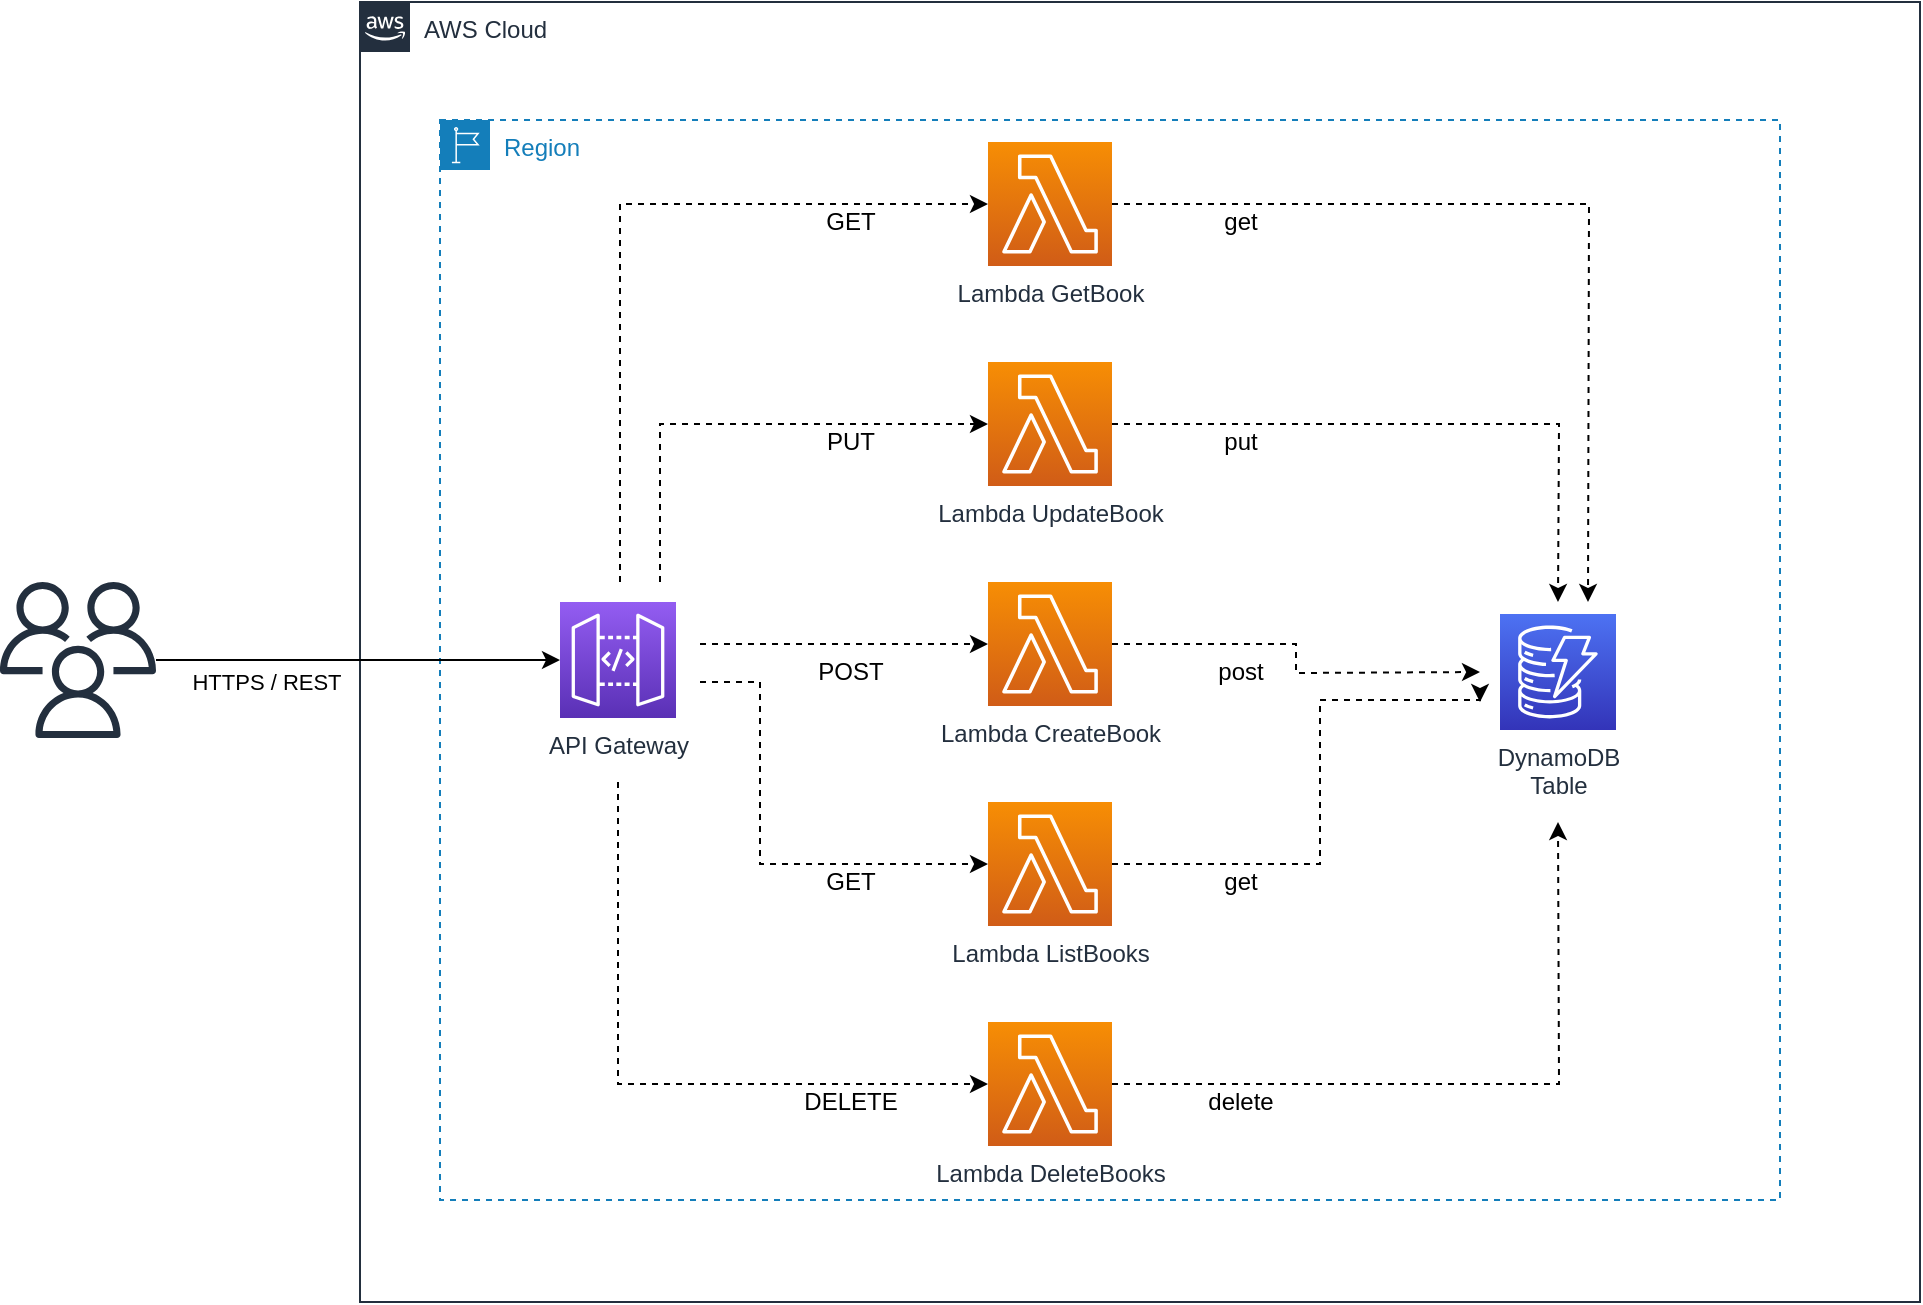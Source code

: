 <mxfile version="14.6.13" type="device"><diagram id="Ht1M8jgEwFfnCIfOTk4-" name="Page-1"><mxGraphModel dx="1106" dy="835" grid="1" gridSize="10" guides="1" tooltips="1" connect="1" arrows="1" fold="1" page="1" pageScale="1" pageWidth="1169" pageHeight="827" math="0" shadow="0"><root><mxCell id="0"/><mxCell id="1" parent="0"/><mxCell id="FqP7iUfW-RrtiVTPv17M-3" value="Region" style="points=[[0,0],[0.25,0],[0.5,0],[0.75,0],[1,0],[1,0.25],[1,0.5],[1,0.75],[1,1],[0.75,1],[0.5,1],[0.25,1],[0,1],[0,0.75],[0,0.5],[0,0.25]];outlineConnect=0;gradientColor=none;html=1;whiteSpace=wrap;fontSize=12;fontStyle=0;shape=mxgraph.aws4.group;grIcon=mxgraph.aws4.group_region;strokeColor=#147EBA;fillColor=none;verticalAlign=top;align=left;spacingLeft=30;fontColor=#147EBA;dashed=1;" parent="1" vertex="1"><mxGeometry x="280" y="109" width="670" height="540" as="geometry"/></mxCell><mxCell id="UEzPUAAOIrF-is8g5C7q-74" value="AWS Cloud" style="points=[[0,0],[0.25,0],[0.5,0],[0.75,0],[1,0],[1,0.25],[1,0.5],[1,0.75],[1,1],[0.75,1],[0.5,1],[0.25,1],[0,1],[0,0.75],[0,0.5],[0,0.25]];outlineConnect=0;gradientColor=none;html=1;whiteSpace=wrap;fontSize=12;fontStyle=0;shape=mxgraph.aws4.group;grIcon=mxgraph.aws4.group_aws_cloud_alt;strokeColor=#232F3E;fillColor=none;verticalAlign=top;align=left;spacingLeft=30;fontColor=#232F3E;dashed=0;labelBackgroundColor=#ffffff;" parent="1" vertex="1"><mxGeometry x="240" y="50" width="780" height="650" as="geometry"/></mxCell><mxCell id="FqP7iUfW-RrtiVTPv17M-4" style="edgeStyle=orthogonalEdgeStyle;rounded=0;orthogonalLoop=1;jettySize=auto;html=1;" parent="1" source="FqP7iUfW-RrtiVTPv17M-1" target="FqP7iUfW-RrtiVTPv17M-2" edge="1"><mxGeometry relative="1" as="geometry"/></mxCell><mxCell id="FqP7iUfW-RrtiVTPv17M-6" value="HTTPS / REST" style="edgeLabel;html=1;align=center;verticalAlign=middle;resizable=0;points=[];" parent="FqP7iUfW-RrtiVTPv17M-4" vertex="1" connectable="0"><mxGeometry x="-0.357" y="-1" relative="1" as="geometry"><mxPoint x="-10" y="10" as="offset"/></mxGeometry></mxCell><mxCell id="FqP7iUfW-RrtiVTPv17M-1" value="" style="outlineConnect=0;fontColor=#232F3E;gradientColor=none;fillColor=#232F3E;strokeColor=none;dashed=0;verticalLabelPosition=bottom;verticalAlign=top;align=center;html=1;fontSize=12;fontStyle=0;aspect=fixed;pointerEvents=1;shape=mxgraph.aws4.users;" parent="1" vertex="1"><mxGeometry x="60" y="340" width="78" height="78" as="geometry"/></mxCell><mxCell id="FqP7iUfW-RrtiVTPv17M-16" style="edgeStyle=orthogonalEdgeStyle;rounded=0;orthogonalLoop=1;jettySize=auto;html=1;entryX=0;entryY=0.5;entryDx=0;entryDy=0;entryPerimeter=0;dashed=1;" parent="1" target="FqP7iUfW-RrtiVTPv17M-13" edge="1"><mxGeometry relative="1" as="geometry"><mxPoint x="369" y="440" as="sourcePoint"/><Array as="points"><mxPoint x="369" y="591"/></Array></mxGeometry></mxCell><mxCell id="FqP7iUfW-RrtiVTPv17M-17" style="edgeStyle=orthogonalEdgeStyle;rounded=0;orthogonalLoop=1;jettySize=auto;html=1;entryX=0;entryY=0.5;entryDx=0;entryDy=0;entryPerimeter=0;dashed=1;" parent="1" target="FqP7iUfW-RrtiVTPv17M-12" edge="1"><mxGeometry relative="1" as="geometry"><mxPoint x="410" y="390" as="sourcePoint"/><Array as="points"><mxPoint x="440" y="390"/><mxPoint x="440" y="481"/></Array></mxGeometry></mxCell><mxCell id="FqP7iUfW-RrtiVTPv17M-18" style="edgeStyle=orthogonalEdgeStyle;rounded=0;orthogonalLoop=1;jettySize=auto;html=1;dashed=1;" parent="1" target="FqP7iUfW-RrtiVTPv17M-11" edge="1"><mxGeometry relative="1" as="geometry"><mxPoint x="410" y="371" as="sourcePoint"/><Array as="points"><mxPoint x="440" y="371"/><mxPoint x="440" y="371"/></Array></mxGeometry></mxCell><mxCell id="FqP7iUfW-RrtiVTPv17M-19" style="edgeStyle=orthogonalEdgeStyle;rounded=0;orthogonalLoop=1;jettySize=auto;html=1;dashed=1;" parent="1" edge="1"><mxGeometry relative="1" as="geometry"><mxPoint x="390" y="340" as="sourcePoint"/><mxPoint x="554" y="261" as="targetPoint"/><Array as="points"><mxPoint x="390" y="261"/></Array></mxGeometry></mxCell><mxCell id="FqP7iUfW-RrtiVTPv17M-2" value="API Gateway" style="points=[[0,0,0],[0.25,0,0],[0.5,0,0],[0.75,0,0],[1,0,0],[0,1,0],[0.25,1,0],[0.5,1,0],[0.75,1,0],[1,1,0],[0,0.25,0],[0,0.5,0],[0,0.75,0],[1,0.25,0],[1,0.5,0],[1,0.75,0]];outlineConnect=0;fontColor=#232F3E;gradientColor=#945DF2;gradientDirection=north;fillColor=#5A30B5;strokeColor=#ffffff;dashed=0;verticalLabelPosition=bottom;verticalAlign=top;align=center;html=1;fontSize=12;fontStyle=0;aspect=fixed;shape=mxgraph.aws4.resourceIcon;resIcon=mxgraph.aws4.api_gateway;" parent="1" vertex="1"><mxGeometry x="340" y="350" width="58" height="58" as="geometry"/></mxCell><mxCell id="FqP7iUfW-RrtiVTPv17M-39" style="edgeStyle=orthogonalEdgeStyle;rounded=0;orthogonalLoop=1;jettySize=auto;html=1;dashed=1;" parent="1" source="FqP7iUfW-RrtiVTPv17M-5" edge="1"><mxGeometry relative="1" as="geometry"><mxPoint x="839" y="350" as="targetPoint"/></mxGeometry></mxCell><mxCell id="FqP7iUfW-RrtiVTPv17M-5" value="Lambda UpdateBook" style="points=[[0,0,0],[0.25,0,0],[0.5,0,0],[0.75,0,0],[1,0,0],[0,1,0],[0.25,1,0],[0.5,1,0],[0.75,1,0],[1,1,0],[0,0.25,0],[0,0.5,0],[0,0.75,0],[1,0.25,0],[1,0.5,0],[1,0.75,0]];outlineConnect=0;fontColor=#232F3E;gradientColor=#F78E04;gradientDirection=north;fillColor=#D05C17;strokeColor=#ffffff;dashed=0;verticalLabelPosition=bottom;verticalAlign=top;align=center;html=1;fontSize=12;fontStyle=0;aspect=fixed;shape=mxgraph.aws4.resourceIcon;resIcon=mxgraph.aws4.lambda;" parent="1" vertex="1"><mxGeometry x="554" y="230" width="62" height="62" as="geometry"/></mxCell><mxCell id="FqP7iUfW-RrtiVTPv17M-38" style="edgeStyle=orthogonalEdgeStyle;rounded=0;orthogonalLoop=1;jettySize=auto;html=1;dashed=1;" parent="1" source="FqP7iUfW-RrtiVTPv17M-10" edge="1"><mxGeometry relative="1" as="geometry"><mxPoint x="854" y="350" as="targetPoint"/></mxGeometry></mxCell><mxCell id="FqP7iUfW-RrtiVTPv17M-10" value="Lambda GetBook" style="points=[[0,0,0],[0.25,0,0],[0.5,0,0],[0.75,0,0],[1,0,0],[0,1,0],[0.25,1,0],[0.5,1,0],[0.75,1,0],[1,1,0],[0,0.25,0],[0,0.5,0],[0,0.75,0],[1,0.25,0],[1,0.5,0],[1,0.75,0]];outlineConnect=0;fontColor=#232F3E;gradientColor=#F78E04;gradientDirection=north;fillColor=#D05C17;strokeColor=#ffffff;dashed=0;verticalLabelPosition=bottom;verticalAlign=top;align=center;html=1;fontSize=12;fontStyle=0;aspect=fixed;shape=mxgraph.aws4.resourceIcon;resIcon=mxgraph.aws4.lambda;" parent="1" vertex="1"><mxGeometry x="554" y="120" width="62" height="62" as="geometry"/></mxCell><mxCell id="FqP7iUfW-RrtiVTPv17M-32" style="edgeStyle=orthogonalEdgeStyle;rounded=0;orthogonalLoop=1;jettySize=auto;html=1;dashed=1;" parent="1" source="FqP7iUfW-RrtiVTPv17M-11" edge="1"><mxGeometry relative="1" as="geometry"><mxPoint x="800" y="385" as="targetPoint"/></mxGeometry></mxCell><mxCell id="FqP7iUfW-RrtiVTPv17M-11" value="Lambda CreateBook" style="points=[[0,0,0],[0.25,0,0],[0.5,0,0],[0.75,0,0],[1,0,0],[0,1,0],[0.25,1,0],[0.5,1,0],[0.75,1,0],[1,1,0],[0,0.25,0],[0,0.5,0],[0,0.75,0],[1,0.25,0],[1,0.5,0],[1,0.75,0]];outlineConnect=0;fontColor=#232F3E;gradientColor=#F78E04;gradientDirection=north;fillColor=#D05C17;strokeColor=#ffffff;dashed=0;verticalLabelPosition=bottom;verticalAlign=top;align=center;html=1;fontSize=12;fontStyle=0;aspect=fixed;shape=mxgraph.aws4.resourceIcon;resIcon=mxgraph.aws4.lambda;" parent="1" vertex="1"><mxGeometry x="554" y="340" width="62" height="62" as="geometry"/></mxCell><mxCell id="FqP7iUfW-RrtiVTPv17M-30" style="edgeStyle=orthogonalEdgeStyle;rounded=0;orthogonalLoop=1;jettySize=auto;html=1;dashed=1;" parent="1" source="FqP7iUfW-RrtiVTPv17M-12" edge="1"><mxGeometry relative="1" as="geometry"><mxPoint x="800" y="400" as="targetPoint"/><Array as="points"><mxPoint x="720" y="481"/><mxPoint x="720" y="399"/></Array></mxGeometry></mxCell><mxCell id="FqP7iUfW-RrtiVTPv17M-12" value="Lambda ListBooks" style="points=[[0,0,0],[0.25,0,0],[0.5,0,0],[0.75,0,0],[1,0,0],[0,1,0],[0.25,1,0],[0.5,1,0],[0.75,1,0],[1,1,0],[0,0.25,0],[0,0.5,0],[0,0.75,0],[1,0.25,0],[1,0.5,0],[1,0.75,0]];outlineConnect=0;fontColor=#232F3E;gradientColor=#F78E04;gradientDirection=north;fillColor=#D05C17;strokeColor=#ffffff;dashed=0;verticalLabelPosition=bottom;verticalAlign=top;align=center;html=1;fontSize=12;fontStyle=0;aspect=fixed;shape=mxgraph.aws4.resourceIcon;resIcon=mxgraph.aws4.lambda;" parent="1" vertex="1"><mxGeometry x="554" y="450" width="62" height="62" as="geometry"/></mxCell><mxCell id="FqP7iUfW-RrtiVTPv17M-31" style="edgeStyle=orthogonalEdgeStyle;rounded=0;orthogonalLoop=1;jettySize=auto;html=1;dashed=1;" parent="1" source="FqP7iUfW-RrtiVTPv17M-13" edge="1"><mxGeometry relative="1" as="geometry"><mxPoint x="839" y="460" as="targetPoint"/></mxGeometry></mxCell><mxCell id="FqP7iUfW-RrtiVTPv17M-13" value="Lambda DeleteBooks" style="points=[[0,0,0],[0.25,0,0],[0.5,0,0],[0.75,0,0],[1,0,0],[0,1,0],[0.25,1,0],[0.5,1,0],[0.75,1,0],[1,1,0],[0,0.25,0],[0,0.5,0],[0,0.75,0],[1,0.25,0],[1,0.5,0],[1,0.75,0]];outlineConnect=0;fontColor=#232F3E;gradientColor=#F78E04;gradientDirection=north;fillColor=#D05C17;strokeColor=#ffffff;dashed=0;verticalLabelPosition=bottom;verticalAlign=top;align=center;html=1;fontSize=12;fontStyle=0;aspect=fixed;shape=mxgraph.aws4.resourceIcon;resIcon=mxgraph.aws4.lambda;" parent="1" vertex="1"><mxGeometry x="554" y="560" width="62" height="62" as="geometry"/></mxCell><mxCell id="FqP7iUfW-RrtiVTPv17M-20" value="GET" style="text;html=1;align=center;verticalAlign=middle;resizable=0;points=[];autosize=1;strokeColor=none;" parent="1" vertex="1"><mxGeometry x="465" y="150" width="40" height="20" as="geometry"/></mxCell><mxCell id="FqP7iUfW-RrtiVTPv17M-21" style="edgeStyle=orthogonalEdgeStyle;rounded=0;orthogonalLoop=1;jettySize=auto;html=1;dashed=1;entryX=0;entryY=0.5;entryDx=0;entryDy=0;entryPerimeter=0;" parent="1" target="FqP7iUfW-RrtiVTPv17M-10" edge="1"><mxGeometry relative="1" as="geometry"><mxPoint x="370" y="340" as="sourcePoint"/><mxPoint x="564" y="271" as="targetPoint"/><Array as="points"><mxPoint x="370" y="151"/></Array></mxGeometry></mxCell><mxCell id="FqP7iUfW-RrtiVTPv17M-23" value="PUT" style="text;html=1;align=center;verticalAlign=middle;resizable=0;points=[];autosize=1;strokeColor=none;" parent="1" vertex="1"><mxGeometry x="465" y="260" width="40" height="20" as="geometry"/></mxCell><mxCell id="FqP7iUfW-RrtiVTPv17M-24" value="POST" style="text;html=1;align=center;verticalAlign=middle;resizable=0;points=[];autosize=1;strokeColor=none;" parent="1" vertex="1"><mxGeometry x="460" y="375" width="50" height="20" as="geometry"/></mxCell><mxCell id="FqP7iUfW-RrtiVTPv17M-25" value="GET" style="text;html=1;align=center;verticalAlign=middle;resizable=0;points=[];autosize=1;strokeColor=none;" parent="1" vertex="1"><mxGeometry x="465" y="480" width="40" height="20" as="geometry"/></mxCell><mxCell id="FqP7iUfW-RrtiVTPv17M-26" value="DELETE" style="text;html=1;align=center;verticalAlign=middle;resizable=0;points=[];autosize=1;strokeColor=none;" parent="1" vertex="1"><mxGeometry x="455" y="590" width="60" height="20" as="geometry"/></mxCell><mxCell id="FqP7iUfW-RrtiVTPv17M-27" value="DynamoDB &lt;br&gt;Table" style="points=[[0,0,0],[0.25,0,0],[0.5,0,0],[0.75,0,0],[1,0,0],[0,1,0],[0.25,1,0],[0.5,1,0],[0.75,1,0],[1,1,0],[0,0.25,0],[0,0.5,0],[0,0.75,0],[1,0.25,0],[1,0.5,0],[1,0.75,0]];outlineConnect=0;fontColor=#232F3E;gradientColor=#4D72F3;gradientDirection=north;fillColor=#3334B9;strokeColor=#ffffff;dashed=0;verticalLabelPosition=bottom;verticalAlign=top;align=center;html=1;fontSize=12;fontStyle=0;aspect=fixed;shape=mxgraph.aws4.resourceIcon;resIcon=mxgraph.aws4.dynamodb;" parent="1" vertex="1"><mxGeometry x="810" y="356" width="58" height="58" as="geometry"/></mxCell><mxCell id="FqP7iUfW-RrtiVTPv17M-33" value="put" style="text;html=1;align=center;verticalAlign=middle;resizable=0;points=[];autosize=1;strokeColor=none;" parent="1" vertex="1"><mxGeometry x="665" y="260" width="30" height="20" as="geometry"/></mxCell><mxCell id="FqP7iUfW-RrtiVTPv17M-34" value="post" style="text;html=1;align=center;verticalAlign=middle;resizable=0;points=[];autosize=1;strokeColor=none;" parent="1" vertex="1"><mxGeometry x="660" y="375" width="40" height="20" as="geometry"/></mxCell><mxCell id="FqP7iUfW-RrtiVTPv17M-36" value="get" style="text;html=1;align=center;verticalAlign=middle;resizable=0;points=[];autosize=1;strokeColor=none;" parent="1" vertex="1"><mxGeometry x="665" y="480" width="30" height="20" as="geometry"/></mxCell><mxCell id="FqP7iUfW-RrtiVTPv17M-37" value="delete" style="text;html=1;align=center;verticalAlign=middle;resizable=0;points=[];autosize=1;strokeColor=none;" parent="1" vertex="1"><mxGeometry x="655" y="590" width="50" height="20" as="geometry"/></mxCell><mxCell id="3" value="get" style="text;html=1;align=center;verticalAlign=middle;resizable=0;points=[];autosize=1;strokeColor=none;" parent="1" vertex="1"><mxGeometry x="665" y="150" width="30" height="20" as="geometry"/></mxCell></root></mxGraphModel></diagram></mxfile>